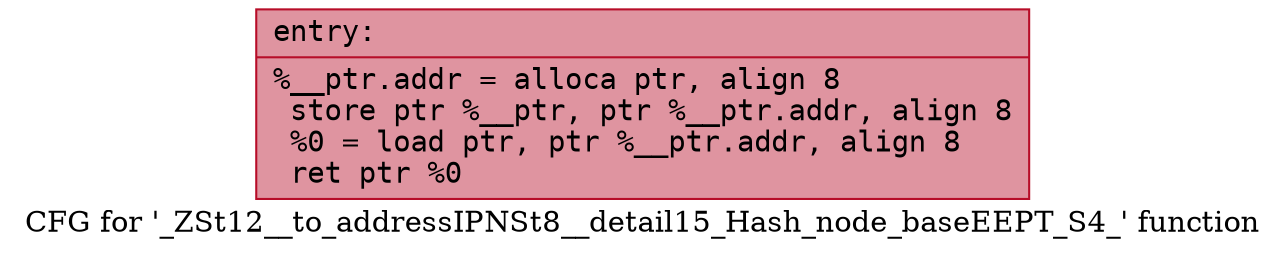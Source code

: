digraph "CFG for '_ZSt12__to_addressIPNSt8__detail15_Hash_node_baseEEPT_S4_' function" {
	label="CFG for '_ZSt12__to_addressIPNSt8__detail15_Hash_node_baseEEPT_S4_' function";

	Node0x556bfe1042e0 [shape=record,color="#b70d28ff", style=filled, fillcolor="#b70d2870" fontname="Courier",label="{entry:\l|  %__ptr.addr = alloca ptr, align 8\l  store ptr %__ptr, ptr %__ptr.addr, align 8\l  %0 = load ptr, ptr %__ptr.addr, align 8\l  ret ptr %0\l}"];
}
